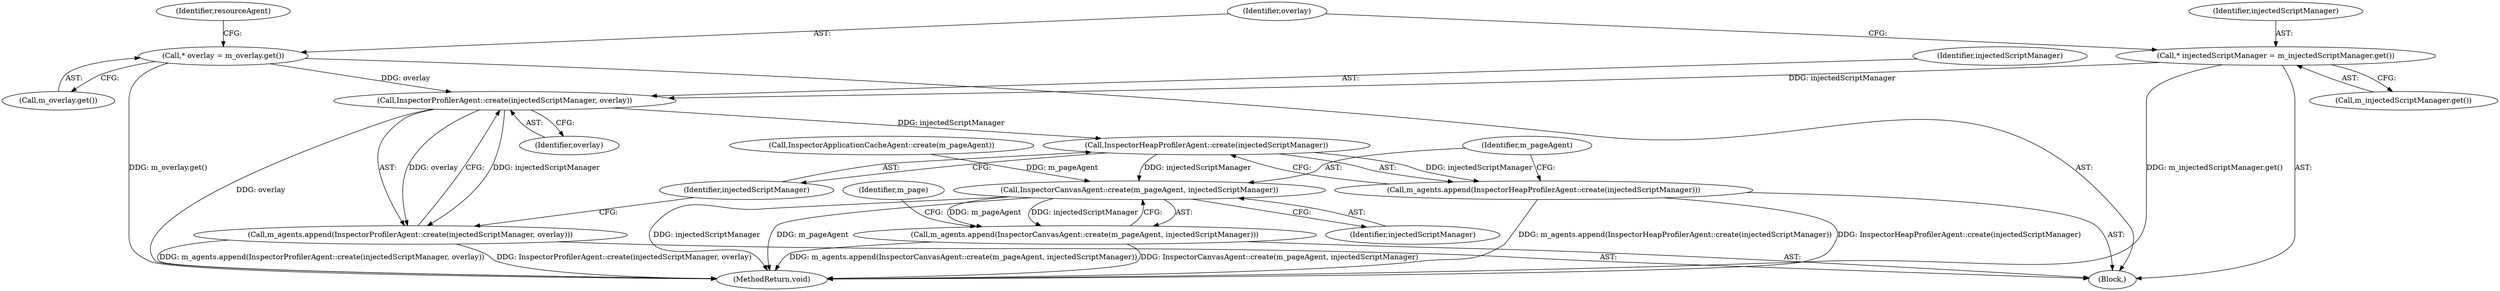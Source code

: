 digraph "0_Chrome_4c39b8e5670c4a0f2bb06008502ebb0c4fe322e0@API" {
"1000153" [label="(Call,InspectorProfilerAgent::create(injectedScriptManager, overlay))"];
"1000109" [label="(Call,* injectedScriptManager = m_injectedScriptManager.get())"];
"1000113" [label="(Call,* overlay = m_overlay.get())"];
"1000152" [label="(Call,m_agents.append(InspectorProfilerAgent::create(injectedScriptManager, overlay)))"];
"1000157" [label="(Call,InspectorHeapProfilerAgent::create(injectedScriptManager))"];
"1000156" [label="(Call,m_agents.append(InspectorHeapProfilerAgent::create(injectedScriptManager)))"];
"1000160" [label="(Call,InspectorCanvasAgent::create(m_pageAgent, injectedScriptManager))"];
"1000159" [label="(Call,m_agents.append(InspectorCanvasAgent::create(m_pageAgent, injectedScriptManager)))"];
"1000111" [label="(Call,m_injectedScriptManager.get())"];
"1000113" [label="(Call,* overlay = m_overlay.get())"];
"1000119" [label="(Identifier,resourceAgent)"];
"1000158" [label="(Identifier,injectedScriptManager)"];
"1000161" [label="(Identifier,m_pageAgent)"];
"1000165" [label="(Identifier,m_page)"];
"1000114" [label="(Identifier,overlay)"];
"1000160" [label="(Call,InspectorCanvasAgent::create(m_pageAgent, injectedScriptManager))"];
"1000159" [label="(Call,m_agents.append(InspectorCanvasAgent::create(m_pageAgent, injectedScriptManager)))"];
"1000162" [label="(Identifier,injectedScriptManager)"];
"1000167" [label="(MethodReturn,void)"];
"1000156" [label="(Call,m_agents.append(InspectorHeapProfilerAgent::create(injectedScriptManager)))"];
"1000157" [label="(Call,InspectorHeapProfilerAgent::create(injectedScriptManager))"];
"1000134" [label="(Call,InspectorApplicationCacheAgent::create(m_pageAgent))"];
"1000115" [label="(Call,m_overlay.get())"];
"1000155" [label="(Identifier,overlay)"];
"1000153" [label="(Call,InspectorProfilerAgent::create(injectedScriptManager, overlay))"];
"1000110" [label="(Identifier,injectedScriptManager)"];
"1000109" [label="(Call,* injectedScriptManager = m_injectedScriptManager.get())"];
"1000152" [label="(Call,m_agents.append(InspectorProfilerAgent::create(injectedScriptManager, overlay)))"];
"1000101" [label="(Block,)"];
"1000154" [label="(Identifier,injectedScriptManager)"];
"1000153" -> "1000152"  [label="AST: "];
"1000153" -> "1000155"  [label="CFG: "];
"1000154" -> "1000153"  [label="AST: "];
"1000155" -> "1000153"  [label="AST: "];
"1000152" -> "1000153"  [label="CFG: "];
"1000153" -> "1000167"  [label="DDG: overlay"];
"1000153" -> "1000152"  [label="DDG: injectedScriptManager"];
"1000153" -> "1000152"  [label="DDG: overlay"];
"1000109" -> "1000153"  [label="DDG: injectedScriptManager"];
"1000113" -> "1000153"  [label="DDG: overlay"];
"1000153" -> "1000157"  [label="DDG: injectedScriptManager"];
"1000109" -> "1000101"  [label="AST: "];
"1000109" -> "1000111"  [label="CFG: "];
"1000110" -> "1000109"  [label="AST: "];
"1000111" -> "1000109"  [label="AST: "];
"1000114" -> "1000109"  [label="CFG: "];
"1000109" -> "1000167"  [label="DDG: m_injectedScriptManager.get()"];
"1000113" -> "1000101"  [label="AST: "];
"1000113" -> "1000115"  [label="CFG: "];
"1000114" -> "1000113"  [label="AST: "];
"1000115" -> "1000113"  [label="AST: "];
"1000119" -> "1000113"  [label="CFG: "];
"1000113" -> "1000167"  [label="DDG: m_overlay.get()"];
"1000152" -> "1000101"  [label="AST: "];
"1000158" -> "1000152"  [label="CFG: "];
"1000152" -> "1000167"  [label="DDG: m_agents.append(InspectorProfilerAgent::create(injectedScriptManager, overlay))"];
"1000152" -> "1000167"  [label="DDG: InspectorProfilerAgent::create(injectedScriptManager, overlay)"];
"1000157" -> "1000156"  [label="AST: "];
"1000157" -> "1000158"  [label="CFG: "];
"1000158" -> "1000157"  [label="AST: "];
"1000156" -> "1000157"  [label="CFG: "];
"1000157" -> "1000156"  [label="DDG: injectedScriptManager"];
"1000157" -> "1000160"  [label="DDG: injectedScriptManager"];
"1000156" -> "1000101"  [label="AST: "];
"1000161" -> "1000156"  [label="CFG: "];
"1000156" -> "1000167"  [label="DDG: InspectorHeapProfilerAgent::create(injectedScriptManager)"];
"1000156" -> "1000167"  [label="DDG: m_agents.append(InspectorHeapProfilerAgent::create(injectedScriptManager))"];
"1000160" -> "1000159"  [label="AST: "];
"1000160" -> "1000162"  [label="CFG: "];
"1000161" -> "1000160"  [label="AST: "];
"1000162" -> "1000160"  [label="AST: "];
"1000159" -> "1000160"  [label="CFG: "];
"1000160" -> "1000167"  [label="DDG: injectedScriptManager"];
"1000160" -> "1000167"  [label="DDG: m_pageAgent"];
"1000160" -> "1000159"  [label="DDG: m_pageAgent"];
"1000160" -> "1000159"  [label="DDG: injectedScriptManager"];
"1000134" -> "1000160"  [label="DDG: m_pageAgent"];
"1000159" -> "1000101"  [label="AST: "];
"1000165" -> "1000159"  [label="CFG: "];
"1000159" -> "1000167"  [label="DDG: m_agents.append(InspectorCanvasAgent::create(m_pageAgent, injectedScriptManager))"];
"1000159" -> "1000167"  [label="DDG: InspectorCanvasAgent::create(m_pageAgent, injectedScriptManager)"];
}
